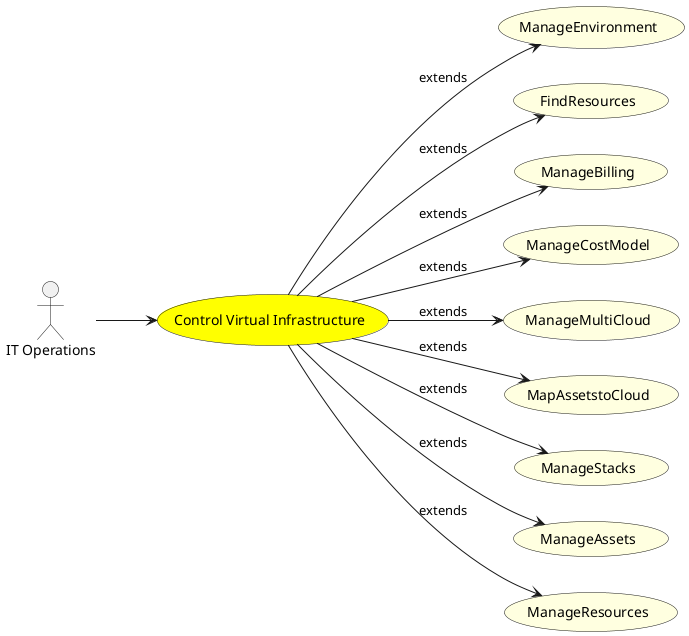 @startuml


left to right direction

usecase "Control Virtual Infrastructure" as ControlVirtualInfrastructure #yellow

Actor "IT Operations" as ITOperations

ITOperations --> ControlVirtualInfrastructure







usecase "ManageEnvironment" as ManageEnvironment #lightyellow

ControlVirtualInfrastructure --> ManageEnvironment : extends

usecase "FindResources" as FindResources #lightyellow

ControlVirtualInfrastructure --> FindResources : extends

usecase "ManageBilling" as ManageBilling #lightyellow

ControlVirtualInfrastructure --> ManageBilling : extends

usecase "ManageCostModel" as ManageCostModel #lightyellow

ControlVirtualInfrastructure --> ManageCostModel : extends

usecase "ManageMultiCloud" as ManageMultiCloud #lightyellow

ControlVirtualInfrastructure --> ManageMultiCloud : extends

usecase "MapAssetstoCloud" as MapAssetstoCloud #lightyellow

ControlVirtualInfrastructure --> MapAssetstoCloud : extends

usecase "ManageStacks" as ManageStacks #lightyellow

ControlVirtualInfrastructure --> ManageStacks : extends

usecase "ManageAssets" as ManageAssets #lightyellow

ControlVirtualInfrastructure --> ManageAssets : extends

usecase "ManageResources" as ManageResources #lightyellow

ControlVirtualInfrastructure --> ManageResources : extends





@enduml
